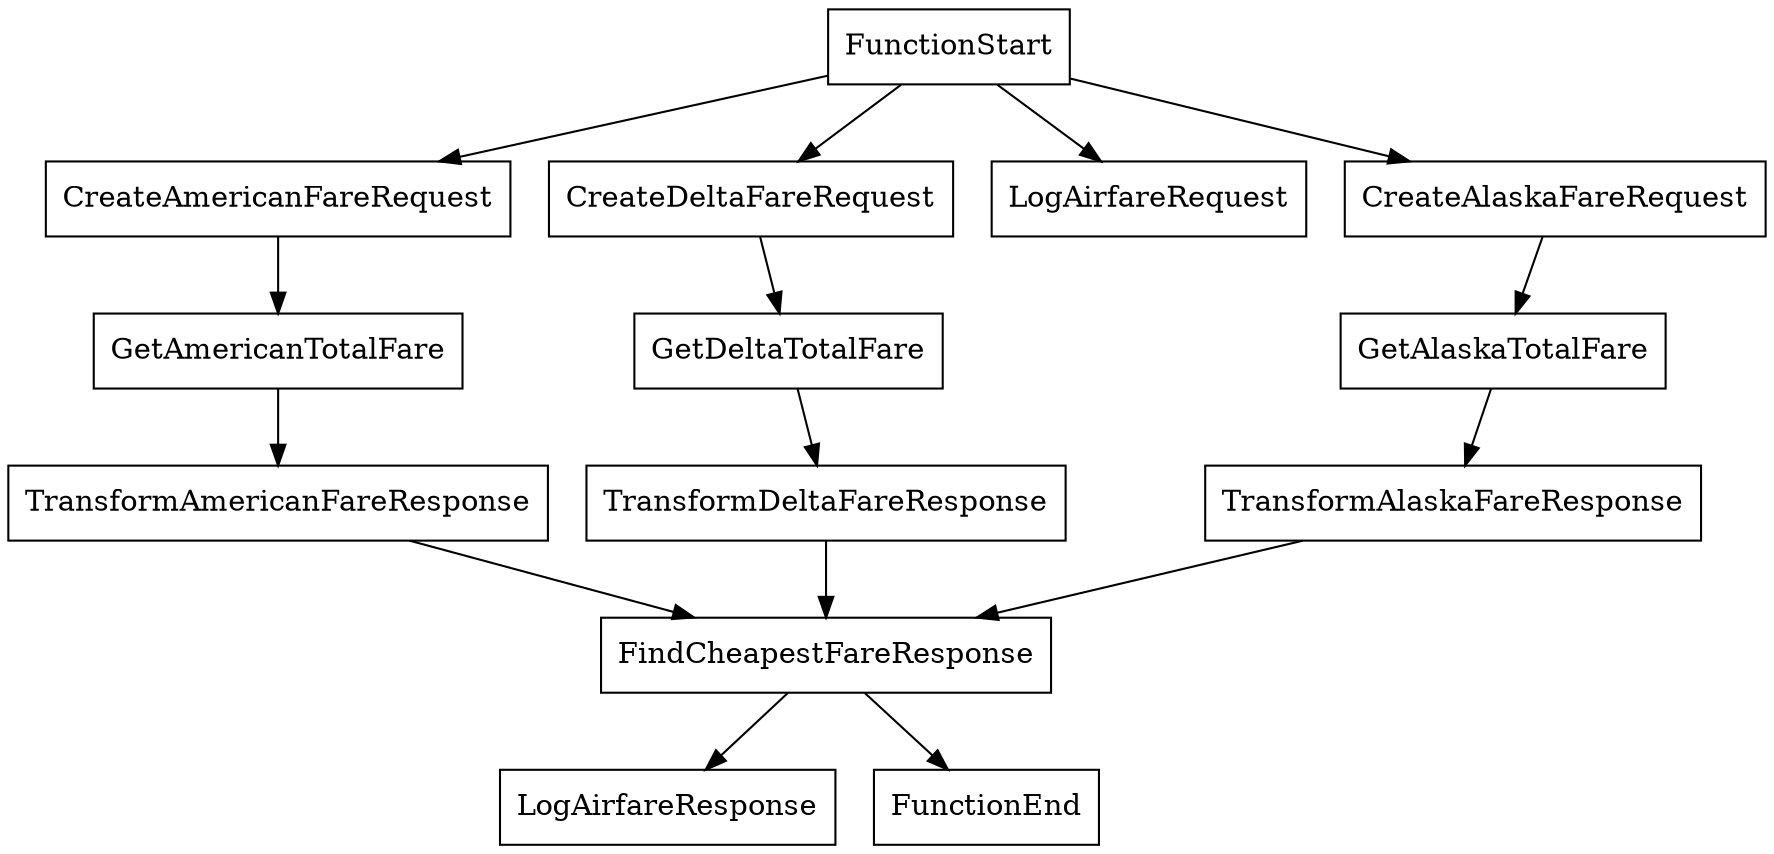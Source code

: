 digraph "DataflowGraph" {
node [shape=record];
"CreateAmericanFareRequest" -> "GetAmericanTotalFare";
"FindCheapestFareResponse" -> "LogAirfareResponse";
"FindCheapestFareResponse" -> "FunctionEnd";
"GetDeltaTotalFare" -> "TransformDeltaFareResponse";
"CreateDeltaFareRequest" -> "GetDeltaTotalFare";
"GetAmericanTotalFare" -> "TransformAmericanFareResponse";
"TransformAlaskaFareResponse" -> "FindCheapestFareResponse";
"GetAlaskaTotalFare" -> "TransformAlaskaFareResponse";
"FunctionStart" -> "CreateAmericanFareRequest";
"FunctionStart" -> "LogAirfareRequest";
"FunctionStart" -> "CreateDeltaFareRequest";
"FunctionStart" -> "CreateAlaskaFareRequest";
"TransformAmericanFareResponse" -> "FindCheapestFareResponse";
"TransformDeltaFareResponse" -> "FindCheapestFareResponse";
"CreateAlaskaFareRequest" -> "GetAlaskaTotalFare";
}
